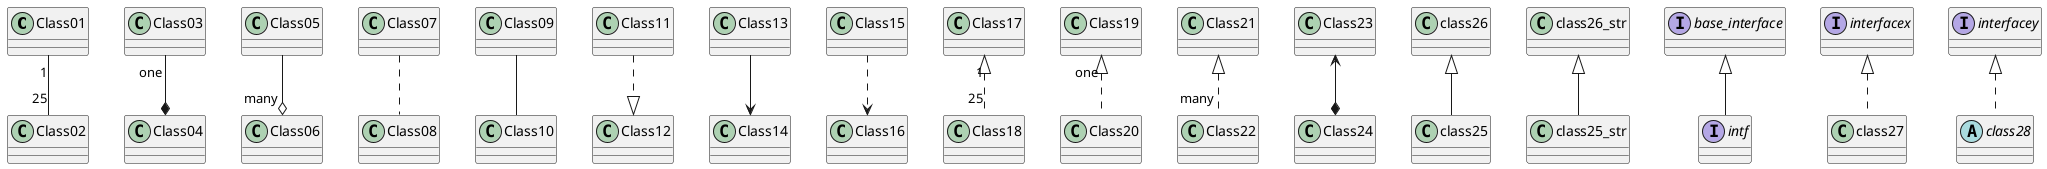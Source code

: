 @startuml "Relations"
Class01 "1" -- "25" Class02
Class03 "one" --* Class04
Class05 --o "many" Class06
Class07 .. Class08
Class09 -- Class10
Class11 ..|> Class12
Class13 --> Class14
Class15 ..> Class16
Class17 "1" <|.. "25" Class18
Class19 "one" <|.. Class20
Class21 <|.. "many" Class22
Class23 <--* Class24

class class25 extends class26
class "class25_str" extends "class26_str"
interface intf EXTENDS base_interface
class class27 implements interfacex
abstract class28 implements interfacey
@enduml